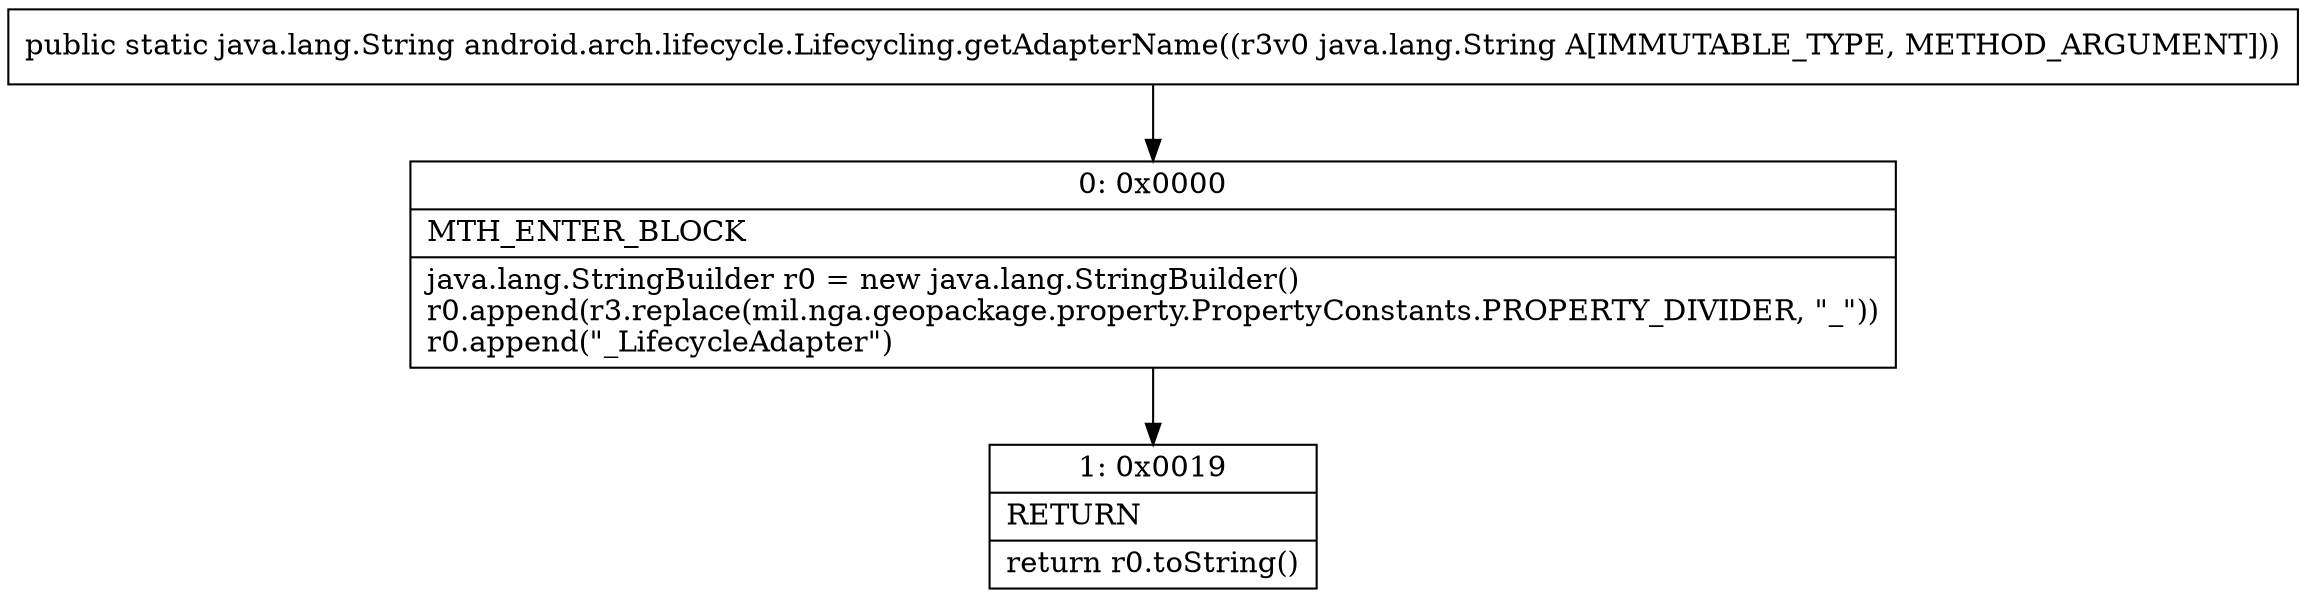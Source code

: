 digraph "CFG forandroid.arch.lifecycle.Lifecycling.getAdapterName(Ljava\/lang\/String;)Ljava\/lang\/String;" {
Node_0 [shape=record,label="{0\:\ 0x0000|MTH_ENTER_BLOCK\l|java.lang.StringBuilder r0 = new java.lang.StringBuilder()\lr0.append(r3.replace(mil.nga.geopackage.property.PropertyConstants.PROPERTY_DIVIDER, \"_\"))\lr0.append(\"_LifecycleAdapter\")\l}"];
Node_1 [shape=record,label="{1\:\ 0x0019|RETURN\l|return r0.toString()\l}"];
MethodNode[shape=record,label="{public static java.lang.String android.arch.lifecycle.Lifecycling.getAdapterName((r3v0 java.lang.String A[IMMUTABLE_TYPE, METHOD_ARGUMENT])) }"];
MethodNode -> Node_0;
Node_0 -> Node_1;
}

